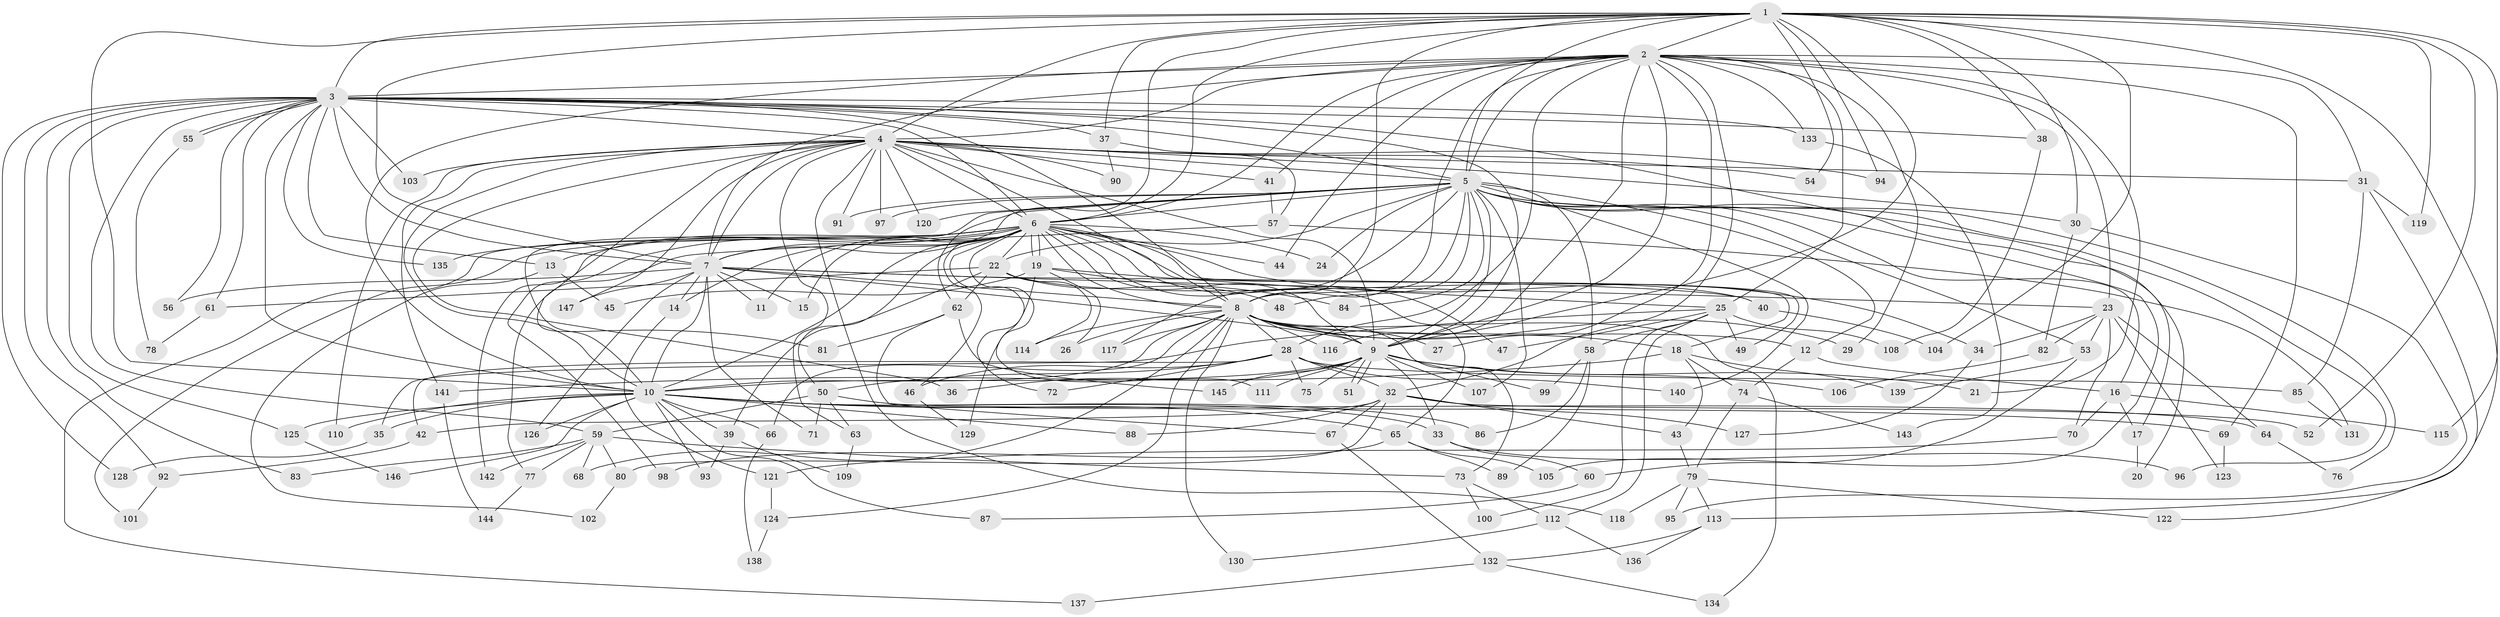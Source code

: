 // Generated by graph-tools (version 1.1) at 2025/10/02/27/25 16:10:59]
// undirected, 147 vertices, 319 edges
graph export_dot {
graph [start="1"]
  node [color=gray90,style=filled];
  1;
  2;
  3;
  4;
  5;
  6;
  7;
  8;
  9;
  10;
  11;
  12;
  13;
  14;
  15;
  16;
  17;
  18;
  19;
  20;
  21;
  22;
  23;
  24;
  25;
  26;
  27;
  28;
  29;
  30;
  31;
  32;
  33;
  34;
  35;
  36;
  37;
  38;
  39;
  40;
  41;
  42;
  43;
  44;
  45;
  46;
  47;
  48;
  49;
  50;
  51;
  52;
  53;
  54;
  55;
  56;
  57;
  58;
  59;
  60;
  61;
  62;
  63;
  64;
  65;
  66;
  67;
  68;
  69;
  70;
  71;
  72;
  73;
  74;
  75;
  76;
  77;
  78;
  79;
  80;
  81;
  82;
  83;
  84;
  85;
  86;
  87;
  88;
  89;
  90;
  91;
  92;
  93;
  94;
  95;
  96;
  97;
  98;
  99;
  100;
  101;
  102;
  103;
  104;
  105;
  106;
  107;
  108;
  109;
  110;
  111;
  112;
  113;
  114;
  115;
  116;
  117;
  118;
  119;
  120;
  121;
  122;
  123;
  124;
  125;
  126;
  127;
  128;
  129;
  130;
  131;
  132;
  133;
  134;
  135;
  136;
  137;
  138;
  139;
  140;
  141;
  142;
  143;
  144;
  145;
  146;
  147;
  1 -- 2;
  1 -- 3;
  1 -- 4;
  1 -- 5;
  1 -- 6;
  1 -- 7;
  1 -- 8;
  1 -- 9;
  1 -- 10;
  1 -- 30;
  1 -- 37;
  1 -- 38;
  1 -- 52;
  1 -- 54;
  1 -- 62;
  1 -- 94;
  1 -- 104;
  1 -- 113;
  1 -- 115;
  1 -- 119;
  2 -- 3;
  2 -- 4;
  2 -- 5;
  2 -- 6;
  2 -- 7;
  2 -- 8;
  2 -- 9;
  2 -- 10;
  2 -- 21;
  2 -- 23;
  2 -- 25;
  2 -- 27;
  2 -- 28;
  2 -- 29;
  2 -- 31;
  2 -- 32;
  2 -- 41;
  2 -- 44;
  2 -- 69;
  2 -- 116;
  2 -- 133;
  3 -- 4;
  3 -- 5;
  3 -- 6;
  3 -- 7;
  3 -- 8;
  3 -- 9;
  3 -- 10;
  3 -- 13;
  3 -- 17;
  3 -- 37;
  3 -- 38;
  3 -- 55;
  3 -- 55;
  3 -- 56;
  3 -- 59;
  3 -- 61;
  3 -- 83;
  3 -- 92;
  3 -- 103;
  3 -- 125;
  3 -- 128;
  3 -- 133;
  3 -- 135;
  4 -- 5;
  4 -- 6;
  4 -- 7;
  4 -- 8;
  4 -- 9;
  4 -- 10;
  4 -- 30;
  4 -- 31;
  4 -- 36;
  4 -- 41;
  4 -- 54;
  4 -- 63;
  4 -- 81;
  4 -- 90;
  4 -- 91;
  4 -- 94;
  4 -- 97;
  4 -- 103;
  4 -- 110;
  4 -- 118;
  4 -- 120;
  4 -- 141;
  4 -- 147;
  5 -- 6;
  5 -- 7;
  5 -- 8;
  5 -- 9;
  5 -- 10;
  5 -- 12;
  5 -- 16;
  5 -- 20;
  5 -- 22;
  5 -- 24;
  5 -- 48;
  5 -- 53;
  5 -- 58;
  5 -- 76;
  5 -- 84;
  5 -- 91;
  5 -- 96;
  5 -- 97;
  5 -- 105;
  5 -- 107;
  5 -- 117;
  5 -- 120;
  5 -- 140;
  6 -- 7;
  6 -- 8;
  6 -- 9;
  6 -- 10;
  6 -- 11;
  6 -- 13;
  6 -- 14;
  6 -- 15;
  6 -- 18;
  6 -- 19;
  6 -- 19;
  6 -- 22;
  6 -- 24;
  6 -- 34;
  6 -- 44;
  6 -- 46;
  6 -- 47;
  6 -- 49;
  6 -- 50;
  6 -- 65;
  6 -- 72;
  6 -- 98;
  6 -- 101;
  6 -- 111;
  6 -- 135;
  6 -- 137;
  6 -- 142;
  7 -- 8;
  7 -- 9;
  7 -- 10;
  7 -- 11;
  7 -- 14;
  7 -- 15;
  7 -- 23;
  7 -- 40;
  7 -- 56;
  7 -- 71;
  7 -- 126;
  7 -- 147;
  8 -- 9;
  8 -- 10;
  8 -- 12;
  8 -- 18;
  8 -- 26;
  8 -- 27;
  8 -- 28;
  8 -- 29;
  8 -- 66;
  8 -- 68;
  8 -- 73;
  8 -- 114;
  8 -- 116;
  8 -- 117;
  8 -- 124;
  8 -- 130;
  8 -- 134;
  9 -- 10;
  9 -- 21;
  9 -- 33;
  9 -- 36;
  9 -- 51;
  9 -- 51;
  9 -- 75;
  9 -- 99;
  9 -- 106;
  9 -- 107;
  9 -- 111;
  9 -- 145;
  10 -- 33;
  10 -- 35;
  10 -- 39;
  10 -- 65;
  10 -- 66;
  10 -- 69;
  10 -- 86;
  10 -- 87;
  10 -- 88;
  10 -- 93;
  10 -- 110;
  10 -- 125;
  10 -- 126;
  10 -- 146;
  12 -- 16;
  12 -- 74;
  13 -- 45;
  13 -- 102;
  14 -- 121;
  16 -- 17;
  16 -- 70;
  16 -- 115;
  17 -- 20;
  18 -- 43;
  18 -- 74;
  18 -- 139;
  18 -- 141;
  19 -- 25;
  19 -- 26;
  19 -- 45;
  19 -- 84;
  19 -- 129;
  22 -- 39;
  22 -- 40;
  22 -- 48;
  22 -- 61;
  22 -- 62;
  22 -- 114;
  23 -- 34;
  23 -- 53;
  23 -- 64;
  23 -- 70;
  23 -- 82;
  23 -- 123;
  25 -- 35;
  25 -- 47;
  25 -- 49;
  25 -- 58;
  25 -- 100;
  25 -- 108;
  25 -- 112;
  28 -- 32;
  28 -- 42;
  28 -- 46;
  28 -- 50;
  28 -- 72;
  28 -- 75;
  28 -- 85;
  28 -- 140;
  30 -- 82;
  30 -- 95;
  31 -- 85;
  31 -- 119;
  31 -- 122;
  32 -- 42;
  32 -- 43;
  32 -- 52;
  32 -- 67;
  32 -- 80;
  32 -- 88;
  32 -- 127;
  33 -- 60;
  33 -- 96;
  34 -- 127;
  35 -- 128;
  37 -- 57;
  37 -- 90;
  38 -- 108;
  39 -- 93;
  39 -- 109;
  40 -- 104;
  41 -- 57;
  42 -- 92;
  43 -- 79;
  46 -- 129;
  50 -- 59;
  50 -- 63;
  50 -- 64;
  50 -- 71;
  53 -- 60;
  53 -- 139;
  55 -- 78;
  57 -- 77;
  57 -- 131;
  58 -- 86;
  58 -- 89;
  58 -- 99;
  59 -- 68;
  59 -- 73;
  59 -- 77;
  59 -- 80;
  59 -- 83;
  59 -- 142;
  60 -- 87;
  61 -- 78;
  62 -- 67;
  62 -- 81;
  62 -- 145;
  63 -- 109;
  64 -- 76;
  65 -- 89;
  65 -- 98;
  65 -- 105;
  66 -- 138;
  67 -- 132;
  69 -- 123;
  70 -- 121;
  73 -- 100;
  73 -- 112;
  74 -- 79;
  74 -- 143;
  77 -- 144;
  79 -- 95;
  79 -- 113;
  79 -- 118;
  79 -- 122;
  80 -- 102;
  82 -- 106;
  85 -- 131;
  92 -- 101;
  112 -- 130;
  112 -- 136;
  113 -- 132;
  113 -- 136;
  121 -- 124;
  124 -- 138;
  125 -- 146;
  132 -- 134;
  132 -- 137;
  133 -- 143;
  141 -- 144;
}
